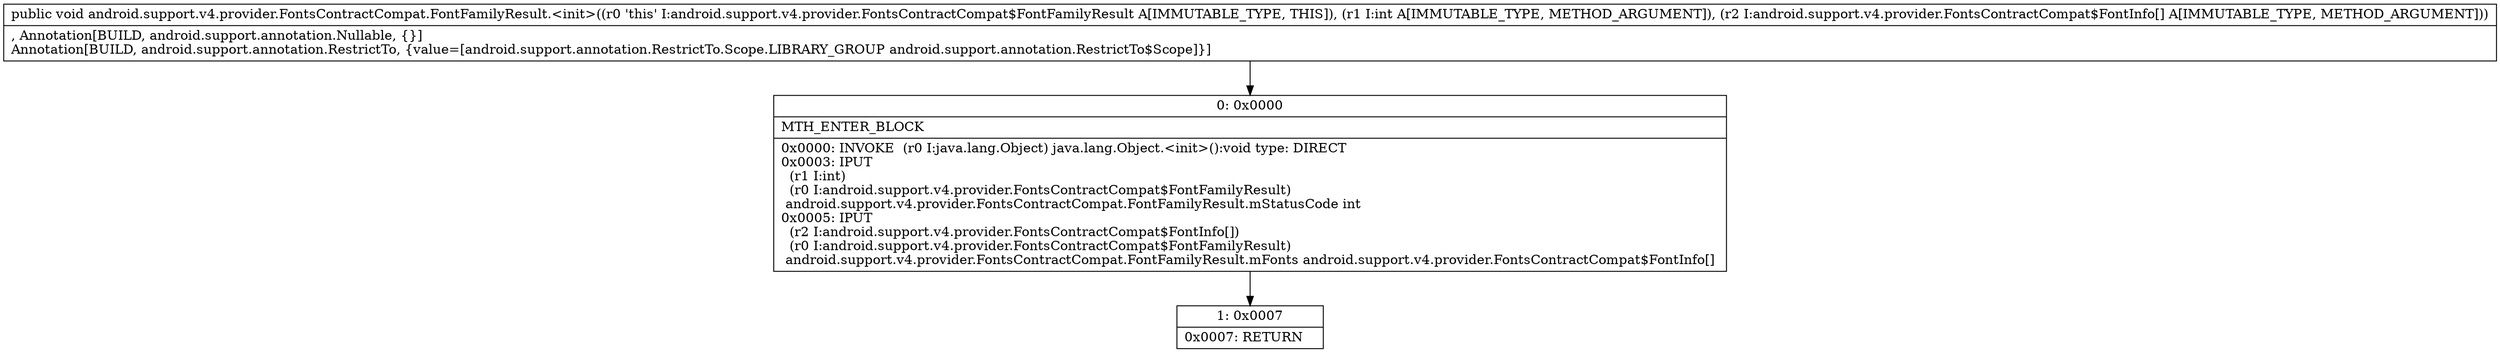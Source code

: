 digraph "CFG forandroid.support.v4.provider.FontsContractCompat.FontFamilyResult.\<init\>(I[Landroid\/support\/v4\/provider\/FontsContractCompat$FontInfo;)V" {
Node_0 [shape=record,label="{0\:\ 0x0000|MTH_ENTER_BLOCK\l|0x0000: INVOKE  (r0 I:java.lang.Object) java.lang.Object.\<init\>():void type: DIRECT \l0x0003: IPUT  \l  (r1 I:int)\l  (r0 I:android.support.v4.provider.FontsContractCompat$FontFamilyResult)\l android.support.v4.provider.FontsContractCompat.FontFamilyResult.mStatusCode int \l0x0005: IPUT  \l  (r2 I:android.support.v4.provider.FontsContractCompat$FontInfo[])\l  (r0 I:android.support.v4.provider.FontsContractCompat$FontFamilyResult)\l android.support.v4.provider.FontsContractCompat.FontFamilyResult.mFonts android.support.v4.provider.FontsContractCompat$FontInfo[] \l}"];
Node_1 [shape=record,label="{1\:\ 0x0007|0x0007: RETURN   \l}"];
MethodNode[shape=record,label="{public void android.support.v4.provider.FontsContractCompat.FontFamilyResult.\<init\>((r0 'this' I:android.support.v4.provider.FontsContractCompat$FontFamilyResult A[IMMUTABLE_TYPE, THIS]), (r1 I:int A[IMMUTABLE_TYPE, METHOD_ARGUMENT]), (r2 I:android.support.v4.provider.FontsContractCompat$FontInfo[] A[IMMUTABLE_TYPE, METHOD_ARGUMENT]))  | , Annotation[BUILD, android.support.annotation.Nullable, \{\}]\lAnnotation[BUILD, android.support.annotation.RestrictTo, \{value=[android.support.annotation.RestrictTo.Scope.LIBRARY_GROUP android.support.annotation.RestrictTo$Scope]\}]\l}"];
MethodNode -> Node_0;
Node_0 -> Node_1;
}

